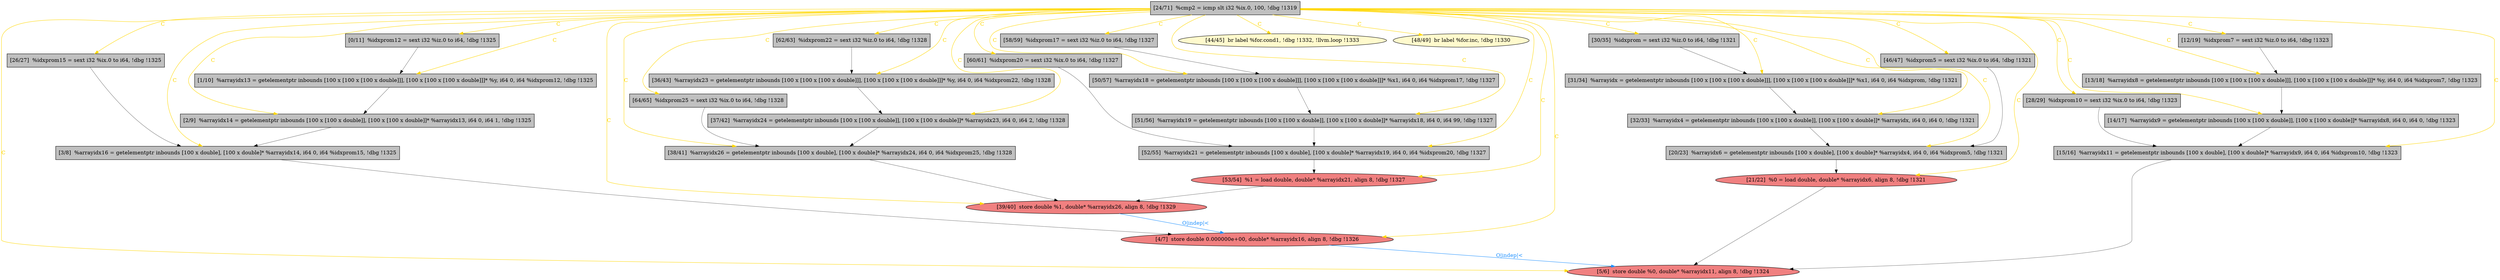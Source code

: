 
digraph G {


node343 [fillcolor=grey,label="[31/34]  %arrayidx = getelementptr inbounds [100 x [100 x [100 x double]]], [100 x [100 x [100 x double]]]* %x1, i64 0, i64 %idxprom, !dbg !1321",shape=rectangle,style=filled ]
node339 [fillcolor=grey,label="[1/10]  %arrayidx13 = getelementptr inbounds [100 x [100 x [100 x double]]], [100 x [100 x [100 x double]]]* %y, i64 0, i64 %idxprom12, !dbg !1325",shape=rectangle,style=filled ]
node341 [fillcolor=grey,label="[26/27]  %idxprom15 = sext i32 %ix.0 to i64, !dbg !1325",shape=rectangle,style=filled ]
node338 [fillcolor=lightcoral,label="[5/6]  store double %0, double* %arrayidx11, align 8, !dbg !1324",shape=ellipse,style=filled ]
node336 [fillcolor=grey,label="[14/17]  %arrayidx9 = getelementptr inbounds [100 x [100 x double]], [100 x [100 x double]]* %arrayidx8, i64 0, i64 0, !dbg !1323",shape=rectangle,style=filled ]
node335 [fillcolor=lightcoral,label="[4/7]  store double 0.000000e+00, double* %arrayidx16, align 8, !dbg !1326",shape=ellipse,style=filled ]
node334 [fillcolor=grey,label="[3/8]  %arrayidx16 = getelementptr inbounds [100 x double], [100 x double]* %arrayidx14, i64 0, i64 %idxprom15, !dbg !1325",shape=rectangle,style=filled ]
node348 [fillcolor=lightcoral,label="[21/22]  %0 = load double, double* %arrayidx6, align 8, !dbg !1321",shape=ellipse,style=filled ]
node345 [fillcolor=grey,label="[12/19]  %idxprom7 = sext i32 %iz.0 to i64, !dbg !1323",shape=rectangle,style=filled ]
node333 [fillcolor=grey,label="[15/16]  %arrayidx11 = getelementptr inbounds [100 x double], [100 x double]* %arrayidx9, i64 0, i64 %idxprom10, !dbg !1323",shape=rectangle,style=filled ]
node332 [fillcolor=grey,label="[60/61]  %idxprom20 = sext i32 %ix.0 to i64, !dbg !1327",shape=rectangle,style=filled ]
node318 [fillcolor=grey,label="[32/33]  %arrayidx4 = getelementptr inbounds [100 x [100 x double]], [100 x [100 x double]]* %arrayidx, i64 0, i64 0, !dbg !1321",shape=rectangle,style=filled ]
node337 [fillcolor=grey,label="[2/9]  %arrayidx14 = getelementptr inbounds [100 x [100 x double]], [100 x [100 x double]]* %arrayidx13, i64 0, i64 1, !dbg !1325",shape=rectangle,style=filled ]
node331 [fillcolor=grey,label="[64/65]  %idxprom25 = sext i32 %ix.0 to i64, !dbg !1328",shape=rectangle,style=filled ]
node344 [fillcolor=grey,label="[0/11]  %idxprom12 = sext i32 %iz.0 to i64, !dbg !1325",shape=rectangle,style=filled ]
node319 [fillcolor=grey,label="[46/47]  %idxprom5 = sext i32 %ix.0 to i64, !dbg !1321",shape=rectangle,style=filled ]
node316 [fillcolor=lemonchiffon,label="[44/45]  br label %for.cond1, !dbg !1332, !llvm.loop !1333",shape=ellipse,style=filled ]
node320 [fillcolor=lemonchiffon,label="[48/49]  br label %for.inc, !dbg !1330",shape=ellipse,style=filled ]
node347 [fillcolor=grey,label="[50/57]  %arrayidx18 = getelementptr inbounds [100 x [100 x [100 x double]]], [100 x [100 x [100 x double]]]* %x1, i64 0, i64 %idxprom17, !dbg !1327",shape=rectangle,style=filled ]
node323 [fillcolor=grey,label="[24/71]  %cmp2 = icmp slt i32 %ix.0, 100, !dbg !1319",shape=rectangle,style=filled ]
node328 [fillcolor=grey,label="[51/56]  %arrayidx19 = getelementptr inbounds [100 x [100 x double]], [100 x [100 x double]]* %arrayidx18, i64 0, i64 99, !dbg !1327",shape=rectangle,style=filled ]
node340 [fillcolor=grey,label="[13/18]  %arrayidx8 = getelementptr inbounds [100 x [100 x [100 x double]]], [100 x [100 x [100 x double]]]* %y, i64 0, i64 %idxprom7, !dbg !1323",shape=rectangle,style=filled ]
node325 [fillcolor=grey,label="[38/41]  %arrayidx26 = getelementptr inbounds [100 x double], [100 x double]* %arrayidx24, i64 0, i64 %idxprom25, !dbg !1328",shape=rectangle,style=filled ]
node330 [fillcolor=grey,label="[58/59]  %idxprom17 = sext i32 %iz.0 to i64, !dbg !1327",shape=rectangle,style=filled ]
node322 [fillcolor=lightcoral,label="[39/40]  store double %1, double* %arrayidx26, align 8, !dbg !1329",shape=ellipse,style=filled ]
node342 [fillcolor=grey,label="[28/29]  %idxprom10 = sext i32 %ix.0 to i64, !dbg !1323",shape=rectangle,style=filled ]
node317 [fillcolor=grey,label="[36/43]  %arrayidx23 = getelementptr inbounds [100 x [100 x [100 x double]]], [100 x [100 x [100 x double]]]* %y, i64 0, i64 %idxprom22, !dbg !1328",shape=rectangle,style=filled ]
node324 [fillcolor=grey,label="[20/23]  %arrayidx6 = getelementptr inbounds [100 x double], [100 x double]* %arrayidx4, i64 0, i64 %idxprom5, !dbg !1321",shape=rectangle,style=filled ]
node326 [fillcolor=grey,label="[52/55]  %arrayidx21 = getelementptr inbounds [100 x double], [100 x double]* %arrayidx19, i64 0, i64 %idxprom20, !dbg !1327",shape=rectangle,style=filled ]
node346 [fillcolor=grey,label="[30/35]  %idxprom = sext i32 %iz.0 to i64, !dbg !1321",shape=rectangle,style=filled ]
node321 [fillcolor=lightcoral,label="[53/54]  %1 = load double, double* %arrayidx21, align 8, !dbg !1327",shape=ellipse,style=filled ]
node327 [fillcolor=grey,label="[37/42]  %arrayidx24 = getelementptr inbounds [100 x [100 x double]], [100 x [100 x double]]* %arrayidx23, i64 0, i64 2, !dbg !1328",shape=rectangle,style=filled ]
node329 [fillcolor=grey,label="[62/63]  %idxprom22 = sext i32 %iz.0 to i64, !dbg !1328",shape=rectangle,style=filled ]

node323->node328 [style=solid,color=gold,label="C",penwidth=1.0,fontcolor=gold ]
node321->node322 [style=solid,color=black,label="",penwidth=0.5,fontcolor=black ]
node323->node329 [style=solid,color=gold,label="C",penwidth=1.0,fontcolor=gold ]
node323->node321 [style=solid,color=gold,label="C",penwidth=1.0,fontcolor=gold ]
node323->node325 [style=solid,color=gold,label="C",penwidth=1.0,fontcolor=gold ]
node337->node334 [style=solid,color=black,label="",penwidth=0.5,fontcolor=black ]
node336->node333 [style=solid,color=black,label="",penwidth=0.5,fontcolor=black ]
node333->node338 [style=solid,color=black,label="",penwidth=0.5,fontcolor=black ]
node323->node320 [style=solid,color=gold,label="C",penwidth=1.0,fontcolor=gold ]
node329->node317 [style=solid,color=black,label="",penwidth=0.5,fontcolor=black ]
node323->node330 [style=solid,color=gold,label="C",penwidth=1.0,fontcolor=gold ]
node323->node334 [style=solid,color=gold,label="C",penwidth=1.0,fontcolor=gold ]
node324->node348 [style=solid,color=black,label="",penwidth=0.5,fontcolor=black ]
node347->node328 [style=solid,color=black,label="",penwidth=0.5,fontcolor=black ]
node346->node343 [style=solid,color=black,label="",penwidth=0.5,fontcolor=black ]
node325->node322 [style=solid,color=black,label="",penwidth=0.5,fontcolor=black ]
node330->node347 [style=solid,color=black,label="",penwidth=0.5,fontcolor=black ]
node323->node324 [style=solid,color=gold,label="C",penwidth=1.0,fontcolor=gold ]
node319->node324 [style=solid,color=black,label="",penwidth=0.5,fontcolor=black ]
node318->node324 [style=solid,color=black,label="",penwidth=0.5,fontcolor=black ]
node341->node334 [style=solid,color=black,label="",penwidth=0.5,fontcolor=black ]
node323->node348 [style=solid,color=gold,label="C",penwidth=1.0,fontcolor=gold ]
node323->node343 [style=solid,color=gold,label="C",penwidth=1.0,fontcolor=gold ]
node323->node342 [style=solid,color=gold,label="C",penwidth=1.0,fontcolor=gold ]
node323->node340 [style=solid,color=gold,label="C",penwidth=1.0,fontcolor=gold ]
node323->node319 [style=solid,color=gold,label="C",penwidth=1.0,fontcolor=gold ]
node323->node318 [style=solid,color=gold,label="C",penwidth=1.0,fontcolor=gold ]
node340->node336 [style=solid,color=black,label="",penwidth=0.5,fontcolor=black ]
node323->node333 [style=solid,color=gold,label="C",penwidth=1.0,fontcolor=gold ]
node342->node333 [style=solid,color=black,label="",penwidth=0.5,fontcolor=black ]
node322->node335 [style=solid,color=dodgerblue,label="O|indep|<",penwidth=1.0,fontcolor=dodgerblue ]
node323->node345 [style=solid,color=gold,label="C",penwidth=1.0,fontcolor=gold ]
node317->node327 [style=solid,color=black,label="",penwidth=0.5,fontcolor=black ]
node323->node346 [style=solid,color=gold,label="C",penwidth=1.0,fontcolor=gold ]
node323->node344 [style=solid,color=gold,label="C",penwidth=1.0,fontcolor=gold ]
node323->node339 [style=solid,color=gold,label="C",penwidth=1.0,fontcolor=gold ]
node348->node338 [style=solid,color=black,label="",penwidth=0.5,fontcolor=black ]
node331->node325 [style=solid,color=black,label="",penwidth=0.5,fontcolor=black ]
node328->node326 [style=solid,color=black,label="",penwidth=0.5,fontcolor=black ]
node323->node326 [style=solid,color=gold,label="C",penwidth=1.0,fontcolor=gold ]
node345->node340 [style=solid,color=black,label="",penwidth=0.5,fontcolor=black ]
node323->node322 [style=solid,color=gold,label="C",penwidth=1.0,fontcolor=gold ]
node323->node331 [style=solid,color=gold,label="C",penwidth=1.0,fontcolor=gold ]
node334->node335 [style=solid,color=black,label="",penwidth=0.5,fontcolor=black ]
node344->node339 [style=solid,color=black,label="",penwidth=0.5,fontcolor=black ]
node323->node336 [style=solid,color=gold,label="C",penwidth=1.0,fontcolor=gold ]
node343->node318 [style=solid,color=black,label="",penwidth=0.5,fontcolor=black ]
node332->node326 [style=solid,color=black,label="",penwidth=0.5,fontcolor=black ]
node327->node325 [style=solid,color=black,label="",penwidth=0.5,fontcolor=black ]
node323->node337 [style=solid,color=gold,label="C",penwidth=1.0,fontcolor=gold ]
node323->node335 [style=solid,color=gold,label="C",penwidth=1.0,fontcolor=gold ]
node323->node332 [style=solid,color=gold,label="C",penwidth=1.0,fontcolor=gold ]
node326->node321 [style=solid,color=black,label="",penwidth=0.5,fontcolor=black ]
node323->node317 [style=solid,color=gold,label="C",penwidth=1.0,fontcolor=gold ]
node323->node347 [style=solid,color=gold,label="C",penwidth=1.0,fontcolor=gold ]
node323->node327 [style=solid,color=gold,label="C",penwidth=1.0,fontcolor=gold ]
node335->node338 [style=solid,color=dodgerblue,label="O|indep|<",penwidth=1.0,fontcolor=dodgerblue ]
node323->node341 [style=solid,color=gold,label="C",penwidth=1.0,fontcolor=gold ]
node323->node338 [style=solid,color=gold,label="C",penwidth=1.0,fontcolor=gold ]
node323->node316 [style=solid,color=gold,label="C",penwidth=1.0,fontcolor=gold ]
node339->node337 [style=solid,color=black,label="",penwidth=0.5,fontcolor=black ]


}
